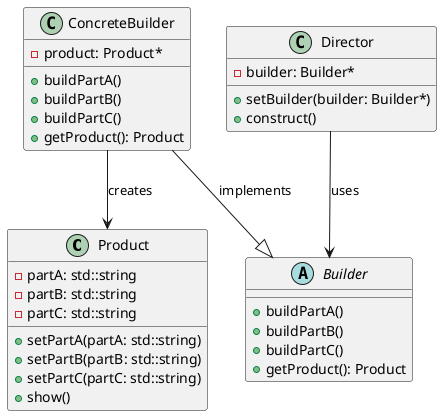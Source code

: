 @startuml
class Product {
    - partA: std::string
    - partB: std::string
    - partC: std::string
    + setPartA(partA: std::string)
    + setPartB(partB: std::string)
    + setPartC(partC: std::string)
    + show()
}

abstract class Builder {
    + buildPartA()
    + buildPartB()
    + buildPartC()
    + getProduct(): Product
}

class ConcreteBuilder {
    - product: Product*
    + buildPartA()
    + buildPartB()
    + buildPartC()
    + getProduct(): Product
}

class Director {
    - builder: Builder*
    + setBuilder(builder: Builder*)
    + construct()
}

Director --> Builder : uses
ConcreteBuilder --|> Builder : implements
ConcreteBuilder --> Product : creates
@enduml
